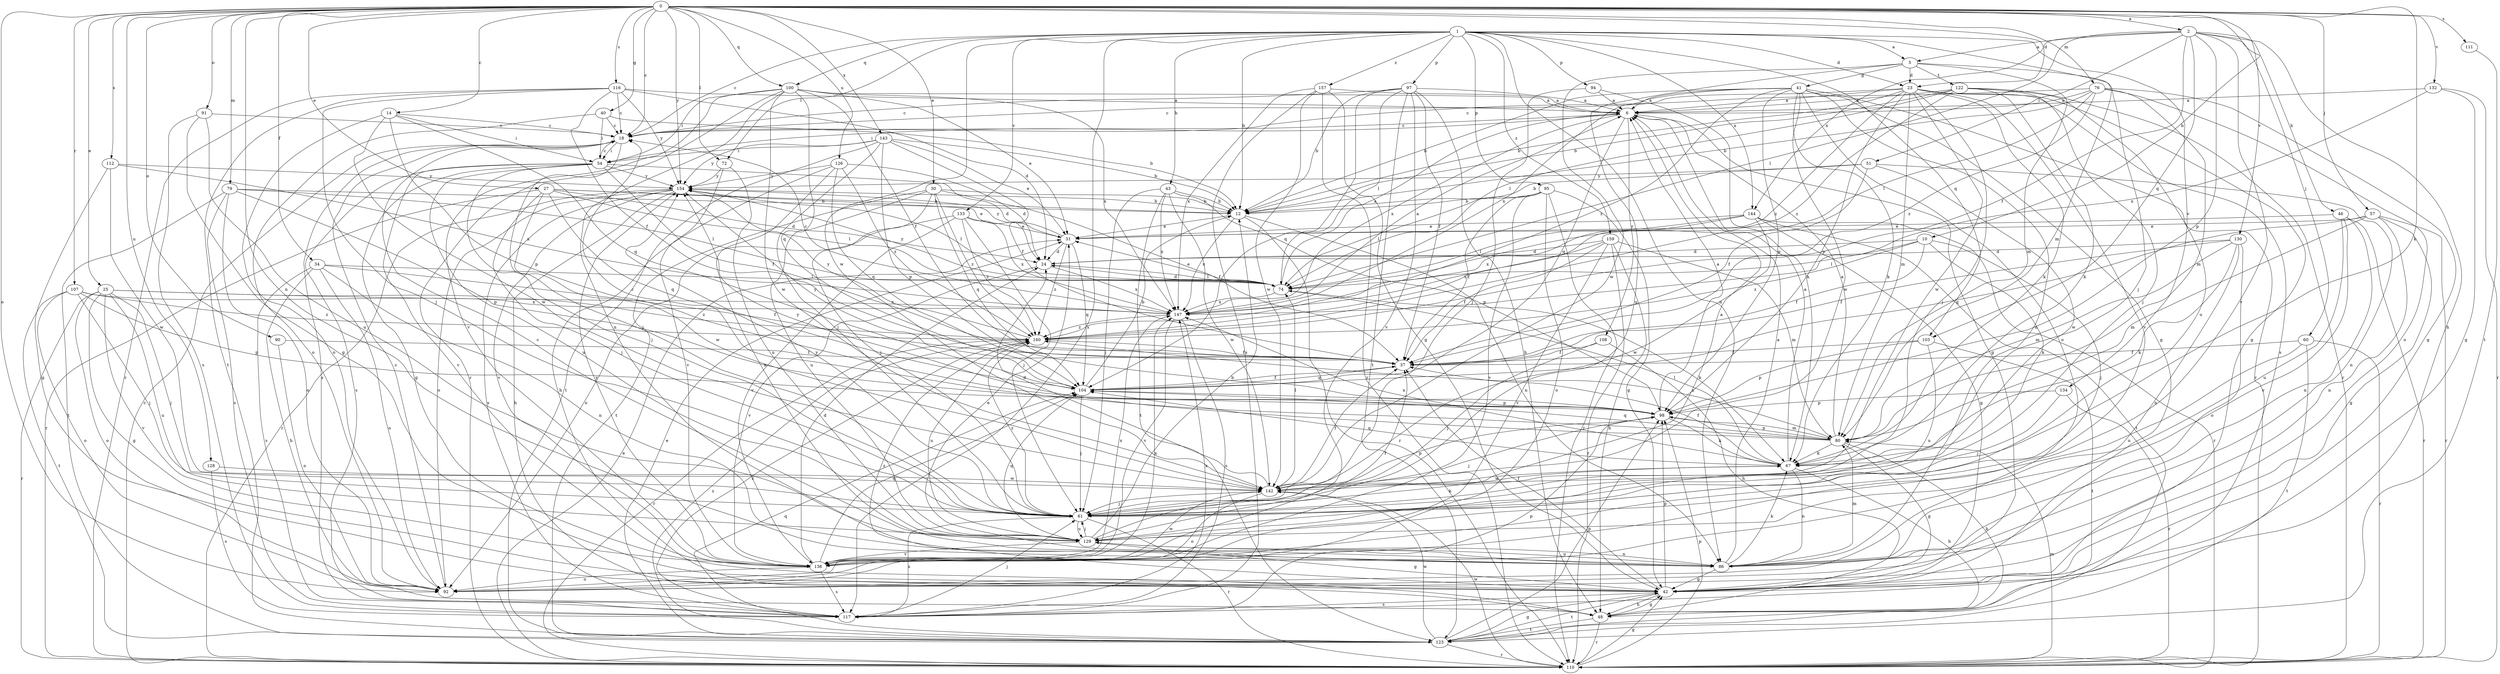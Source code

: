 strict digraph  {
0;
1;
2;
5;
6;
10;
12;
14;
18;
23;
24;
25;
27;
30;
31;
34;
37;
40;
41;
42;
43;
46;
48;
51;
54;
57;
60;
61;
67;
72;
74;
76;
79;
80;
86;
90;
91;
92;
94;
95;
97;
98;
100;
103;
104;
107;
108;
110;
111;
112;
116;
117;
122;
123;
126;
128;
129;
130;
132;
133;
134;
136;
142;
143;
144;
147;
154;
157;
159;
160;
0 -> 2  [label=a];
0 -> 10  [label=b];
0 -> 14  [label=c];
0 -> 18  [label=c];
0 -> 23  [label=d];
0 -> 25  [label=e];
0 -> 27  [label=e];
0 -> 30  [label=e];
0 -> 34  [label=f];
0 -> 40  [label=g];
0 -> 57  [label=j];
0 -> 67  [label=k];
0 -> 72  [label=l];
0 -> 76  [label=m];
0 -> 79  [label=m];
0 -> 86  [label=n];
0 -> 90  [label=o];
0 -> 91  [label=o];
0 -> 92  [label=o];
0 -> 100  [label=q];
0 -> 107  [label=r];
0 -> 111  [label=s];
0 -> 112  [label=s];
0 -> 116  [label=s];
0 -> 126  [label=u];
0 -> 128  [label=u];
0 -> 130  [label=v];
0 -> 132  [label=v];
0 -> 143  [label=x];
0 -> 154  [label=y];
1 -> 5  [label=a];
1 -> 12  [label=b];
1 -> 18  [label=c];
1 -> 23  [label=d];
1 -> 43  [label=h];
1 -> 72  [label=l];
1 -> 80  [label=m];
1 -> 86  [label=n];
1 -> 94  [label=p];
1 -> 95  [label=p];
1 -> 97  [label=p];
1 -> 100  [label=q];
1 -> 103  [label=q];
1 -> 117  [label=s];
1 -> 133  [label=v];
1 -> 134  [label=v];
1 -> 142  [label=w];
1 -> 144  [label=x];
1 -> 157  [label=z];
1 -> 159  [label=z];
2 -> 5  [label=a];
2 -> 37  [label=f];
2 -> 46  [label=h];
2 -> 48  [label=h];
2 -> 51  [label=i];
2 -> 60  [label=j];
2 -> 74  [label=l];
2 -> 98  [label=p];
2 -> 103  [label=q];
2 -> 136  [label=v];
2 -> 144  [label=x];
5 -> 23  [label=d];
5 -> 41  [label=g];
5 -> 61  [label=j];
5 -> 80  [label=m];
5 -> 122  [label=t];
5 -> 129  [label=u];
5 -> 142  [label=w];
6 -> 18  [label=c];
6 -> 42  [label=g];
6 -> 54  [label=i];
6 -> 104  [label=q];
6 -> 108  [label=r];
6 -> 147  [label=x];
10 -> 24  [label=d];
10 -> 37  [label=f];
10 -> 61  [label=j];
10 -> 67  [label=k];
10 -> 74  [label=l];
10 -> 160  [label=z];
12 -> 31  [label=e];
12 -> 86  [label=n];
12 -> 110  [label=r];
12 -> 147  [label=x];
14 -> 18  [label=c];
14 -> 54  [label=i];
14 -> 92  [label=o];
14 -> 98  [label=p];
14 -> 104  [label=q];
14 -> 142  [label=w];
18 -> 54  [label=i];
18 -> 61  [label=j];
18 -> 117  [label=s];
23 -> 6  [label=a];
23 -> 12  [label=b];
23 -> 18  [label=c];
23 -> 42  [label=g];
23 -> 61  [label=j];
23 -> 67  [label=k];
23 -> 80  [label=m];
23 -> 98  [label=p];
23 -> 117  [label=s];
23 -> 136  [label=v];
23 -> 142  [label=w];
23 -> 160  [label=z];
24 -> 74  [label=l];
24 -> 136  [label=v];
24 -> 147  [label=x];
25 -> 42  [label=g];
25 -> 61  [label=j];
25 -> 92  [label=o];
25 -> 110  [label=r];
25 -> 129  [label=u];
25 -> 136  [label=v];
25 -> 147  [label=x];
25 -> 160  [label=z];
27 -> 12  [label=b];
27 -> 24  [label=d];
27 -> 31  [label=e];
27 -> 61  [label=j];
27 -> 74  [label=l];
27 -> 104  [label=q];
27 -> 110  [label=r];
27 -> 142  [label=w];
30 -> 12  [label=b];
30 -> 37  [label=f];
30 -> 61  [label=j];
30 -> 104  [label=q];
30 -> 123  [label=t];
30 -> 129  [label=u];
30 -> 160  [label=z];
31 -> 24  [label=d];
31 -> 104  [label=q];
31 -> 154  [label=y];
31 -> 160  [label=z];
34 -> 37  [label=f];
34 -> 48  [label=h];
34 -> 74  [label=l];
34 -> 86  [label=n];
34 -> 92  [label=o];
34 -> 117  [label=s];
37 -> 104  [label=q];
40 -> 12  [label=b];
40 -> 18  [label=c];
40 -> 54  [label=i];
40 -> 92  [label=o];
41 -> 6  [label=a];
41 -> 12  [label=b];
41 -> 42  [label=g];
41 -> 67  [label=k];
41 -> 86  [label=n];
41 -> 92  [label=o];
41 -> 98  [label=p];
41 -> 110  [label=r];
41 -> 142  [label=w];
41 -> 147  [label=x];
41 -> 160  [label=z];
42 -> 37  [label=f];
42 -> 48  [label=h];
42 -> 98  [label=p];
42 -> 117  [label=s];
42 -> 123  [label=t];
42 -> 160  [label=z];
43 -> 12  [label=b];
43 -> 61  [label=j];
43 -> 98  [label=p];
43 -> 123  [label=t];
43 -> 142  [label=w];
43 -> 147  [label=x];
46 -> 31  [label=e];
46 -> 86  [label=n];
46 -> 110  [label=r];
46 -> 129  [label=u];
46 -> 136  [label=v];
48 -> 42  [label=g];
48 -> 110  [label=r];
48 -> 123  [label=t];
51 -> 12  [label=b];
51 -> 37  [label=f];
51 -> 86  [label=n];
51 -> 142  [label=w];
51 -> 154  [label=y];
54 -> 18  [label=c];
54 -> 24  [label=d];
54 -> 37  [label=f];
54 -> 42  [label=g];
54 -> 61  [label=j];
54 -> 117  [label=s];
54 -> 129  [label=u];
54 -> 136  [label=v];
54 -> 154  [label=y];
57 -> 31  [label=e];
57 -> 42  [label=g];
57 -> 80  [label=m];
57 -> 86  [label=n];
57 -> 104  [label=q];
57 -> 110  [label=r];
60 -> 37  [label=f];
60 -> 110  [label=r];
60 -> 123  [label=t];
60 -> 129  [label=u];
61 -> 6  [label=a];
61 -> 67  [label=k];
61 -> 110  [label=r];
61 -> 117  [label=s];
61 -> 129  [label=u];
61 -> 154  [label=y];
61 -> 160  [label=z];
67 -> 6  [label=a];
67 -> 37  [label=f];
67 -> 48  [label=h];
67 -> 74  [label=l];
67 -> 86  [label=n];
67 -> 104  [label=q];
67 -> 142  [label=w];
67 -> 147  [label=x];
72 -> 129  [label=u];
72 -> 136  [label=v];
72 -> 154  [label=y];
74 -> 6  [label=a];
74 -> 24  [label=d];
74 -> 31  [label=e];
74 -> 67  [label=k];
74 -> 147  [label=x];
74 -> 154  [label=y];
76 -> 6  [label=a];
76 -> 12  [label=b];
76 -> 18  [label=c];
76 -> 42  [label=g];
76 -> 74  [label=l];
76 -> 80  [label=m];
76 -> 92  [label=o];
76 -> 160  [label=z];
79 -> 12  [label=b];
79 -> 74  [label=l];
79 -> 92  [label=o];
79 -> 98  [label=p];
79 -> 117  [label=s];
79 -> 123  [label=t];
80 -> 6  [label=a];
80 -> 18  [label=c];
80 -> 42  [label=g];
80 -> 48  [label=h];
80 -> 67  [label=k];
80 -> 98  [label=p];
80 -> 104  [label=q];
80 -> 154  [label=y];
80 -> 160  [label=z];
86 -> 6  [label=a];
86 -> 31  [label=e];
86 -> 42  [label=g];
86 -> 67  [label=k];
86 -> 80  [label=m];
86 -> 129  [label=u];
90 -> 37  [label=f];
90 -> 92  [label=o];
91 -> 18  [label=c];
91 -> 42  [label=g];
91 -> 117  [label=s];
91 -> 129  [label=u];
92 -> 18  [label=c];
92 -> 147  [label=x];
94 -> 6  [label=a];
94 -> 61  [label=j];
94 -> 67  [label=k];
95 -> 12  [label=b];
95 -> 37  [label=f];
95 -> 42  [label=g];
95 -> 74  [label=l];
95 -> 92  [label=o];
95 -> 110  [label=r];
95 -> 136  [label=v];
97 -> 6  [label=a];
97 -> 12  [label=b];
97 -> 18  [label=c];
97 -> 37  [label=f];
97 -> 48  [label=h];
97 -> 74  [label=l];
97 -> 104  [label=q];
97 -> 123  [label=t];
97 -> 136  [label=v];
98 -> 6  [label=a];
98 -> 61  [label=j];
98 -> 67  [label=k];
98 -> 80  [label=m];
100 -> 6  [label=a];
100 -> 31  [label=e];
100 -> 37  [label=f];
100 -> 54  [label=i];
100 -> 86  [label=n];
100 -> 104  [label=q];
100 -> 110  [label=r];
100 -> 136  [label=v];
100 -> 142  [label=w];
100 -> 147  [label=x];
103 -> 37  [label=f];
103 -> 98  [label=p];
103 -> 123  [label=t];
103 -> 129  [label=u];
104 -> 12  [label=b];
104 -> 37  [label=f];
104 -> 61  [label=j];
104 -> 98  [label=p];
104 -> 154  [label=y];
107 -> 61  [label=j];
107 -> 92  [label=o];
107 -> 98  [label=p];
107 -> 123  [label=t];
107 -> 147  [label=x];
107 -> 160  [label=z];
108 -> 37  [label=f];
108 -> 48  [label=h];
108 -> 61  [label=j];
110 -> 18  [label=c];
110 -> 31  [label=e];
110 -> 42  [label=g];
110 -> 80  [label=m];
110 -> 98  [label=p];
110 -> 142  [label=w];
111 -> 123  [label=t];
112 -> 42  [label=g];
112 -> 142  [label=w];
112 -> 147  [label=x];
112 -> 154  [label=y];
116 -> 6  [label=a];
116 -> 18  [label=c];
116 -> 24  [label=d];
116 -> 37  [label=f];
116 -> 61  [label=j];
116 -> 110  [label=r];
116 -> 123  [label=t];
116 -> 154  [label=y];
117 -> 61  [label=j];
117 -> 98  [label=p];
117 -> 147  [label=x];
117 -> 160  [label=z];
122 -> 6  [label=a];
122 -> 12  [label=b];
122 -> 61  [label=j];
122 -> 67  [label=k];
122 -> 74  [label=l];
122 -> 110  [label=r];
122 -> 129  [label=u];
122 -> 160  [label=z];
123 -> 31  [label=e];
123 -> 42  [label=g];
123 -> 98  [label=p];
123 -> 104  [label=q];
123 -> 110  [label=r];
123 -> 142  [label=w];
123 -> 160  [label=z];
126 -> 24  [label=d];
126 -> 48  [label=h];
126 -> 86  [label=n];
126 -> 104  [label=q];
126 -> 154  [label=y];
126 -> 160  [label=z];
128 -> 117  [label=s];
128 -> 142  [label=w];
129 -> 12  [label=b];
129 -> 18  [label=c];
129 -> 37  [label=f];
129 -> 42  [label=g];
129 -> 61  [label=j];
129 -> 86  [label=n];
129 -> 104  [label=q];
129 -> 136  [label=v];
130 -> 24  [label=d];
130 -> 37  [label=f];
130 -> 67  [label=k];
130 -> 80  [label=m];
130 -> 86  [label=n];
130 -> 92  [label=o];
132 -> 6  [label=a];
132 -> 42  [label=g];
132 -> 110  [label=r];
132 -> 147  [label=x];
133 -> 31  [label=e];
133 -> 61  [label=j];
133 -> 92  [label=o];
133 -> 136  [label=v];
133 -> 147  [label=x];
133 -> 160  [label=z];
134 -> 61  [label=j];
134 -> 98  [label=p];
134 -> 110  [label=r];
136 -> 24  [label=d];
136 -> 92  [label=o];
136 -> 104  [label=q];
136 -> 117  [label=s];
136 -> 142  [label=w];
136 -> 147  [label=x];
136 -> 154  [label=y];
142 -> 24  [label=d];
142 -> 37  [label=f];
142 -> 61  [label=j];
142 -> 74  [label=l];
142 -> 92  [label=o];
142 -> 98  [label=p];
143 -> 12  [label=b];
143 -> 31  [label=e];
143 -> 37  [label=f];
143 -> 54  [label=i];
143 -> 61  [label=j];
143 -> 98  [label=p];
143 -> 123  [label=t];
143 -> 154  [label=y];
144 -> 31  [label=e];
144 -> 42  [label=g];
144 -> 74  [label=l];
144 -> 110  [label=r];
144 -> 123  [label=t];
144 -> 142  [label=w];
144 -> 147  [label=x];
147 -> 6  [label=a];
147 -> 18  [label=c];
147 -> 117  [label=s];
147 -> 136  [label=v];
147 -> 160  [label=z];
154 -> 12  [label=b];
154 -> 48  [label=h];
154 -> 74  [label=l];
154 -> 92  [label=o];
154 -> 110  [label=r];
154 -> 117  [label=s];
154 -> 136  [label=v];
157 -> 6  [label=a];
157 -> 42  [label=g];
157 -> 110  [label=r];
157 -> 117  [label=s];
157 -> 142  [label=w];
157 -> 147  [label=x];
159 -> 24  [label=d];
159 -> 37  [label=f];
159 -> 48  [label=h];
159 -> 80  [label=m];
159 -> 110  [label=r];
159 -> 136  [label=v];
159 -> 147  [label=x];
160 -> 37  [label=f];
160 -> 110  [label=r];
160 -> 129  [label=u];
160 -> 154  [label=y];
}
